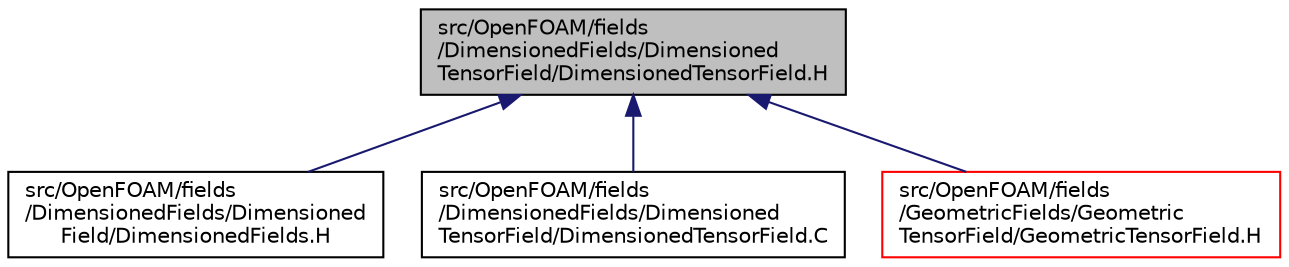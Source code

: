 digraph "src/OpenFOAM/fields/DimensionedFields/DimensionedTensorField/DimensionedTensorField.H"
{
  bgcolor="transparent";
  edge [fontname="Helvetica",fontsize="10",labelfontname="Helvetica",labelfontsize="10"];
  node [fontname="Helvetica",fontsize="10",shape=record];
  Node1 [label="src/OpenFOAM/fields\l/DimensionedFields/Dimensioned\lTensorField/DimensionedTensorField.H",height=0.2,width=0.4,color="black", fillcolor="grey75", style="filled", fontcolor="black"];
  Node1 -> Node2 [dir="back",color="midnightblue",fontsize="10",style="solid",fontname="Helvetica"];
  Node2 [label="src/OpenFOAM/fields\l/DimensionedFields/Dimensioned\lField/DimensionedFields.H",height=0.2,width=0.4,color="black",URL="$a08005.html"];
  Node1 -> Node3 [dir="back",color="midnightblue",fontsize="10",style="solid",fontname="Helvetica"];
  Node3 [label="src/OpenFOAM/fields\l/DimensionedFields/Dimensioned\lTensorField/DimensionedTensorField.C",height=0.2,width=0.4,color="black",URL="$a08015.html"];
  Node1 -> Node4 [dir="back",color="midnightblue",fontsize="10",style="solid",fontname="Helvetica"];
  Node4 [label="src/OpenFOAM/fields\l/GeometricFields/Geometric\lTensorField/GeometricTensorField.H",height=0.2,width=0.4,color="red",URL="$a08150.html",tooltip="Tensor specific part of the implementation of GeometricField. "];
}

